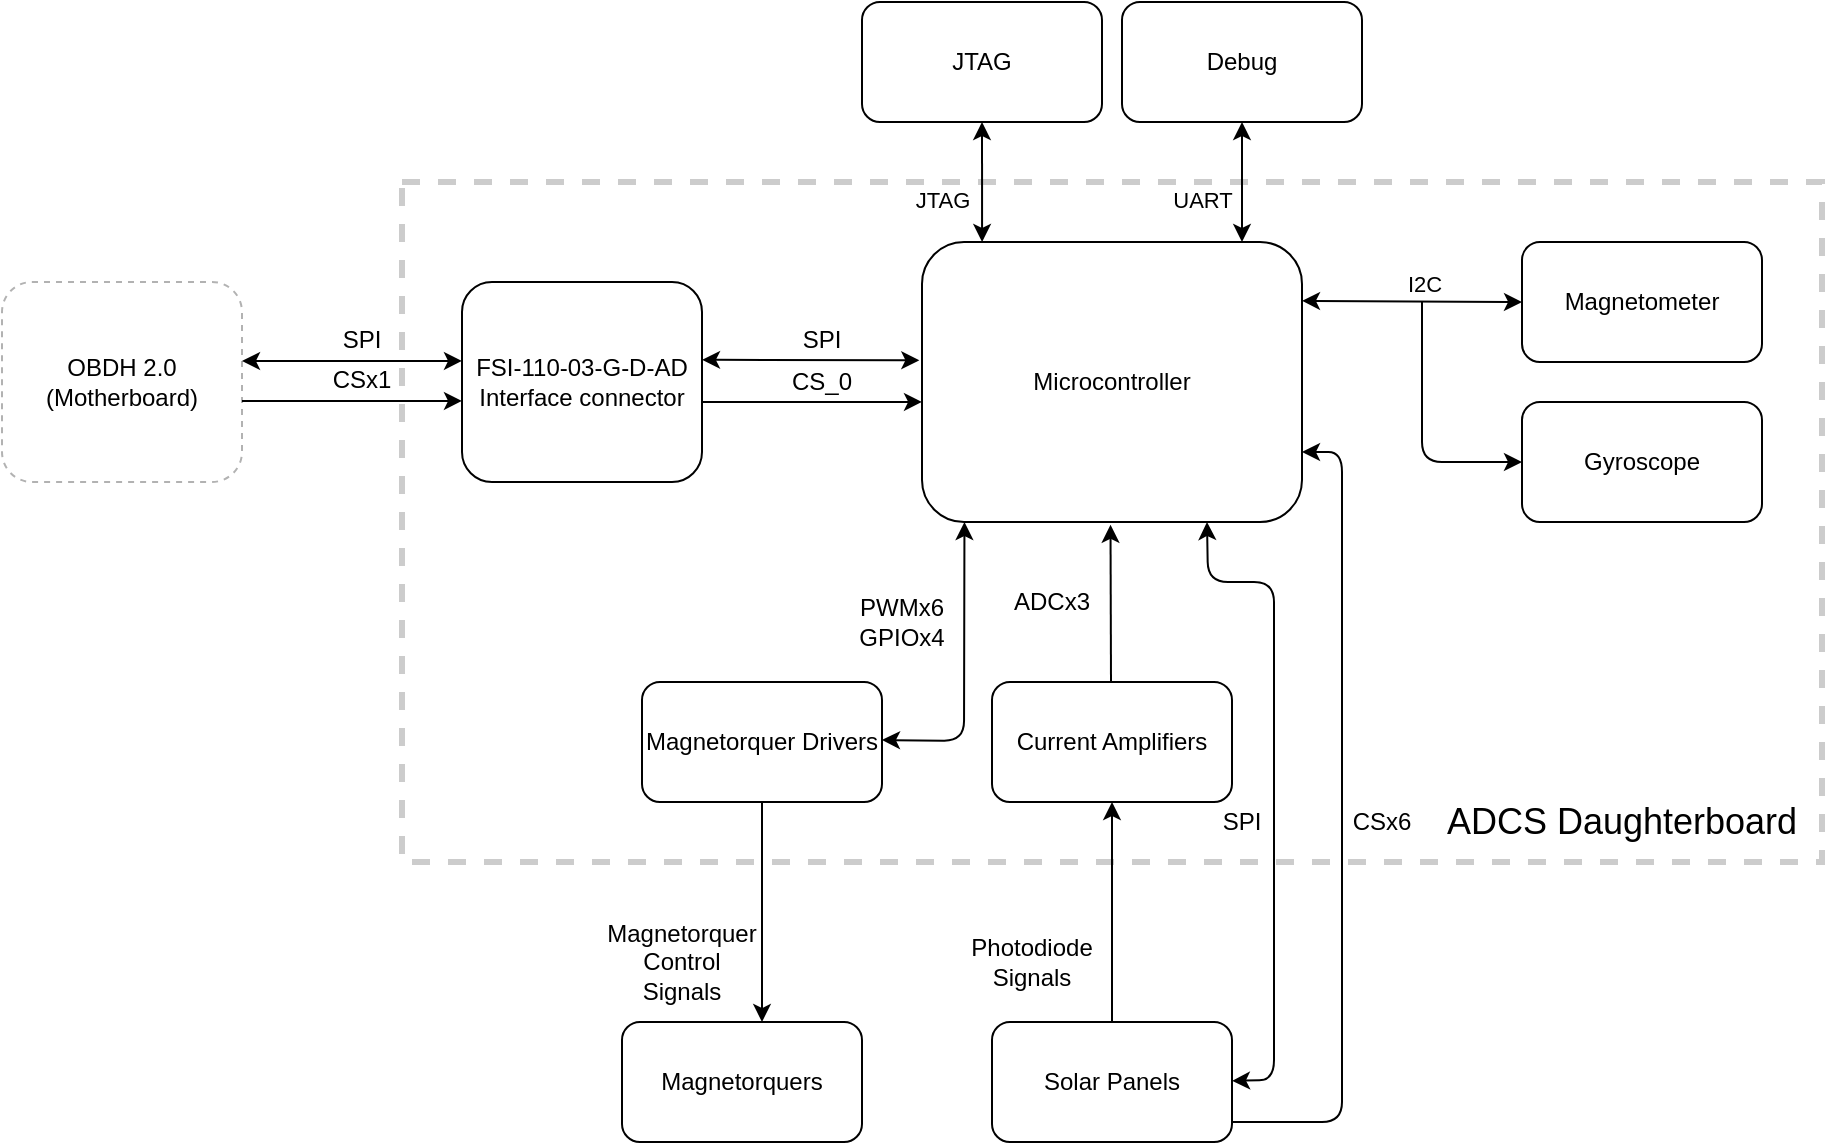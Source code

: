 <mxfile version="13.1.3"><diagram id="W2A83LM4K-BB5gGudg6C" name="Page-1"><mxGraphModel dx="1221" dy="682" grid="1" gridSize="10" guides="1" tooltips="1" connect="1" arrows="1" fold="1" page="1" pageScale="1" pageWidth="1169" pageHeight="1654" math="0" shadow="0"><root><mxCell id="0"/><mxCell id="1" parent="0"/><mxCell id="kL6AuptB_SoQIIypaUyv-1" value="FSI-110-03-G-D-AD&lt;br&gt;Interface connector" style="rounded=1;whiteSpace=wrap;html=1;" vertex="1" parent="1"><mxGeometry x="270" y="560" width="120" height="100" as="geometry"/></mxCell><mxCell id="kL6AuptB_SoQIIypaUyv-2" value="OBDH 2.0&lt;br&gt;(Motherboard)" style="rounded=1;whiteSpace=wrap;html=1;dashed=1;strokeWidth=1;perimeterSpacing=0;opacity=30;fillColor=none;" vertex="1" parent="1"><mxGeometry x="40" y="560" width="120" height="100" as="geometry"/></mxCell><mxCell id="kL6AuptB_SoQIIypaUyv-9" value="CSx1" style="text;html=1;strokeColor=none;fillColor=none;align=center;verticalAlign=middle;whiteSpace=wrap;rounded=0;dashed=1;" vertex="1" parent="1"><mxGeometry x="200" y="599.49" width="40" height="20" as="geometry"/></mxCell><mxCell id="kL6AuptB_SoQIIypaUyv-10" value="" style="endArrow=classic;startArrow=classic;html=1;exitX=1;exitY=0.25;exitDx=0;exitDy=0;entryX=0;entryY=0.25;entryDx=0;entryDy=0;" edge="1" parent="1"><mxGeometry width="50" height="50" relative="1" as="geometry"><mxPoint x="160" y="599.49" as="sourcePoint"/><mxPoint x="270" y="599.49" as="targetPoint"/></mxGeometry></mxCell><mxCell id="kL6AuptB_SoQIIypaUyv-11" value="SPI" style="text;html=1;strokeColor=none;fillColor=none;align=center;verticalAlign=middle;whiteSpace=wrap;rounded=0;dashed=1;" vertex="1" parent="1"><mxGeometry x="200" y="579.49" width="40" height="20" as="geometry"/></mxCell><mxCell id="kL6AuptB_SoQIIypaUyv-12" value="Microcontroller" style="rounded=1;whiteSpace=wrap;html=1;strokeWidth=1;" vertex="1" parent="1"><mxGeometry x="500" y="540" width="190" height="140" as="geometry"/></mxCell><mxCell id="kL6AuptB_SoQIIypaUyv-13" value="" style="endArrow=classic;startArrow=classic;html=1;entryX=-0.007;entryY=0.426;entryDx=0;entryDy=0;entryPerimeter=0;" edge="1" parent="1"><mxGeometry width="50" height="50" relative="1" as="geometry"><mxPoint x="390" y="598.92" as="sourcePoint"/><mxPoint x="498.67" y="599.13" as="targetPoint"/></mxGeometry></mxCell><mxCell id="kL6AuptB_SoQIIypaUyv-14" value="SPI" style="text;html=1;strokeColor=none;fillColor=none;align=center;verticalAlign=middle;whiteSpace=wrap;rounded=0;dashed=1;" vertex="1" parent="1"><mxGeometry x="430" y="579.49" width="40" height="20" as="geometry"/></mxCell><mxCell id="kL6AuptB_SoQIIypaUyv-16" value="CS_0" style="text;html=1;strokeColor=none;fillColor=none;align=center;verticalAlign=middle;whiteSpace=wrap;rounded=0;dashed=1;" vertex="1" parent="1"><mxGeometry x="430" y="600" width="40" height="20" as="geometry"/></mxCell><mxCell id="kL6AuptB_SoQIIypaUyv-21" value="" style="endArrow=classic;html=1;" edge="1" parent="1"><mxGeometry width="50" height="50" relative="1" as="geometry"><mxPoint x="160" y="619.49" as="sourcePoint"/><mxPoint x="270" y="619.49" as="targetPoint"/></mxGeometry></mxCell><mxCell id="kL6AuptB_SoQIIypaUyv-22" value="" style="endArrow=classic;html=1;entryX=0;entryY=0.571;entryDx=0;entryDy=0;entryPerimeter=0;" edge="1" parent="1"><mxGeometry width="50" height="50" relative="1" as="geometry"><mxPoint x="390" y="620" as="sourcePoint"/><mxPoint x="500" y="619.94" as="targetPoint"/></mxGeometry></mxCell><mxCell id="kL6AuptB_SoQIIypaUyv-31" value="" style="endArrow=classic;startArrow=classic;html=1;" edge="1" parent="1"><mxGeometry width="50" height="50" relative="1" as="geometry"><mxPoint x="660" y="540" as="sourcePoint"/><mxPoint x="660" y="480" as="targetPoint"/></mxGeometry></mxCell><mxCell id="kL6AuptB_SoQIIypaUyv-32" value="UART" style="edgeLabel;html=1;align=center;verticalAlign=middle;resizable=0;points=[];" vertex="1" connectable="0" parent="kL6AuptB_SoQIIypaUyv-31"><mxGeometry x="0.509" relative="1" as="geometry"><mxPoint x="-20" y="24.71" as="offset"/></mxGeometry></mxCell><mxCell id="kL6AuptB_SoQIIypaUyv-33" value="" style="endArrow=classic;startArrow=classic;html=1;exitX=0.577;exitY=0;exitDx=0;exitDy=0;exitPerimeter=0;" edge="1" parent="1"><mxGeometry width="50" height="50" relative="1" as="geometry"><mxPoint x="530.05" y="540" as="sourcePoint"/><mxPoint x="530" y="480" as="targetPoint"/></mxGeometry></mxCell><mxCell id="kL6AuptB_SoQIIypaUyv-34" value="JTAG" style="edgeLabel;html=1;align=center;verticalAlign=middle;resizable=0;points=[];" vertex="1" connectable="0" parent="kL6AuptB_SoQIIypaUyv-33"><mxGeometry x="0.509" relative="1" as="geometry"><mxPoint x="-20.01" y="24.71" as="offset"/></mxGeometry></mxCell><mxCell id="kL6AuptB_SoQIIypaUyv-41" value="Magnetometer" style="rounded=1;whiteSpace=wrap;html=1;strokeWidth=1;" vertex="1" parent="1"><mxGeometry x="800" y="540" width="120" height="60" as="geometry"/></mxCell><mxCell id="kL6AuptB_SoQIIypaUyv-42" value="Gyroscope" style="rounded=1;whiteSpace=wrap;html=1;strokeWidth=1;" vertex="1" parent="1"><mxGeometry x="800" y="620" width="120" height="60" as="geometry"/></mxCell><mxCell id="kL6AuptB_SoQIIypaUyv-44" value="" style="endArrow=classic;startArrow=classic;html=1;entryX=0;entryY=0.5;entryDx=0;entryDy=0;" edge="1" parent="1" target="kL6AuptB_SoQIIypaUyv-41"><mxGeometry width="50" height="50" relative="1" as="geometry"><mxPoint x="690" y="569.41" as="sourcePoint"/><mxPoint x="790" y="569.41" as="targetPoint"/></mxGeometry></mxCell><mxCell id="kL6AuptB_SoQIIypaUyv-45" value="" style="endArrow=classic;html=1;entryX=0;entryY=0.5;entryDx=0;entryDy=0;" edge="1" parent="1" target="kL6AuptB_SoQIIypaUyv-42"><mxGeometry width="50" height="50" relative="1" as="geometry"><mxPoint x="750" y="570" as="sourcePoint"/><mxPoint x="770" y="610" as="targetPoint"/><Array as="points"><mxPoint x="750" y="650"/></Array></mxGeometry></mxCell><mxCell id="kL6AuptB_SoQIIypaUyv-46" value="I2C" style="edgeLabel;html=1;align=center;verticalAlign=middle;resizable=0;points=[];" vertex="1" connectable="0" parent="kL6AuptB_SoQIIypaUyv-45"><mxGeometry x="-0.173" y="1" relative="1" as="geometry"><mxPoint y="-63.6" as="offset"/></mxGeometry></mxCell><mxCell id="kL6AuptB_SoQIIypaUyv-61" value="JTAG" style="rounded=1;whiteSpace=wrap;html=1;strokeWidth=1;" vertex="1" parent="1"><mxGeometry x="470" y="420" width="120" height="60" as="geometry"/></mxCell><mxCell id="kL6AuptB_SoQIIypaUyv-62" value="Debug" style="rounded=1;whiteSpace=wrap;html=1;strokeWidth=1;" vertex="1" parent="1"><mxGeometry x="600" y="420" width="120" height="60" as="geometry"/></mxCell><mxCell id="kL6AuptB_SoQIIypaUyv-64" value="Magnetorquer Drivers" style="rounded=1;whiteSpace=wrap;html=1;strokeWidth=1;" vertex="1" parent="1"><mxGeometry x="360" y="760" width="120" height="60" as="geometry"/></mxCell><mxCell id="kL6AuptB_SoQIIypaUyv-65" value="" style="endArrow=classic;startArrow=classic;html=1;entryX=0.217;entryY=1.004;entryDx=0;entryDy=0;entryPerimeter=0;" edge="1" parent="1"><mxGeometry width="50" height="50" relative="1" as="geometry"><mxPoint x="480" y="789" as="sourcePoint"/><mxPoint x="521.23" y="680" as="targetPoint"/><Array as="points"><mxPoint x="521" y="789.44"/></Array></mxGeometry></mxCell><mxCell id="kL6AuptB_SoQIIypaUyv-66" value="PWMx6&lt;br&gt;GPIOx4" style="text;html=1;strokeColor=none;fillColor=none;align=center;verticalAlign=middle;whiteSpace=wrap;rounded=0;" vertex="1" parent="1"><mxGeometry x="470" y="720" width="40" height="20" as="geometry"/></mxCell><mxCell id="kL6AuptB_SoQIIypaUyv-67" value="Current Amplifiers" style="rounded=1;whiteSpace=wrap;html=1;strokeWidth=1;" vertex="1" parent="1"><mxGeometry x="535" y="760" width="120" height="60" as="geometry"/></mxCell><mxCell id="kL6AuptB_SoQIIypaUyv-70" value="" style="endArrow=classic;html=1;entryX=0.575;entryY=1.01;entryDx=0;entryDy=0;entryPerimeter=0;" edge="1" parent="1"><mxGeometry width="50" height="50" relative="1" as="geometry"><mxPoint x="594.5" y="760" as="sourcePoint"/><mxPoint x="594.25" y="681.4" as="targetPoint"/></mxGeometry></mxCell><mxCell id="kL6AuptB_SoQIIypaUyv-71" value="ADCx3" style="text;html=1;strokeColor=none;fillColor=none;align=center;verticalAlign=middle;whiteSpace=wrap;rounded=0;" vertex="1" parent="1"><mxGeometry x="545" y="710" width="40" height="20" as="geometry"/></mxCell><mxCell id="kL6AuptB_SoQIIypaUyv-72" value="" style="endArrow=classic;html=1;exitX=0.5;exitY=1;exitDx=0;exitDy=0;" edge="1" parent="1" source="kL6AuptB_SoQIIypaUyv-64"><mxGeometry width="50" height="50" relative="1" as="geometry"><mxPoint x="419.66" y="850" as="sourcePoint"/><mxPoint x="420" y="930" as="targetPoint"/></mxGeometry></mxCell><mxCell id="kL6AuptB_SoQIIypaUyv-73" value="Magnetorquer Control Signals" style="text;html=1;strokeColor=none;fillColor=none;align=center;verticalAlign=middle;whiteSpace=wrap;rounded=0;" vertex="1" parent="1"><mxGeometry x="360" y="890" width="40" height="20" as="geometry"/></mxCell><mxCell id="kL6AuptB_SoQIIypaUyv-74" value="" style="endArrow=classic;html=1;entryX=0.5;entryY=1;entryDx=0;entryDy=0;" edge="1" parent="1" target="kL6AuptB_SoQIIypaUyv-67"><mxGeometry width="50" height="50" relative="1" as="geometry"><mxPoint x="595" y="930" as="sourcePoint"/><mxPoint x="640" y="880" as="targetPoint"/></mxGeometry></mxCell><mxCell id="kL6AuptB_SoQIIypaUyv-75" value="Photodiode Signals" style="text;html=1;strokeColor=none;fillColor=none;align=center;verticalAlign=middle;whiteSpace=wrap;rounded=0;" vertex="1" parent="1"><mxGeometry x="535" y="890" width="40" height="20" as="geometry"/></mxCell><mxCell id="kL6AuptB_SoQIIypaUyv-77" value="Magnetorquers" style="rounded=1;whiteSpace=wrap;html=1;strokeWidth=1;" vertex="1" parent="1"><mxGeometry x="350" y="930" width="120" height="60" as="geometry"/></mxCell><mxCell id="kL6AuptB_SoQIIypaUyv-78" value="Solar Panels" style="rounded=1;whiteSpace=wrap;html=1;strokeWidth=1;" vertex="1" parent="1"><mxGeometry x="535" y="930" width="120" height="60" as="geometry"/></mxCell><mxCell id="kL6AuptB_SoQIIypaUyv-79" value="" style="endArrow=classic;startArrow=classic;html=1;entryX=0.75;entryY=1;entryDx=0;entryDy=0;" edge="1" parent="1" target="kL6AuptB_SoQIIypaUyv-12"><mxGeometry width="50" height="50" relative="1" as="geometry"><mxPoint x="655" y="959.41" as="sourcePoint"/><mxPoint x="676" y="690" as="targetPoint"/><Array as="points"><mxPoint x="676" y="959"/><mxPoint x="676" y="710"/><mxPoint x="643" y="710"/></Array></mxGeometry></mxCell><mxCell id="kL6AuptB_SoQIIypaUyv-80" value="SPI" style="text;html=1;strokeColor=none;fillColor=none;align=center;verticalAlign=middle;whiteSpace=wrap;rounded=0;dashed=1;" vertex="1" parent="1"><mxGeometry x="640" y="820" width="40" height="20" as="geometry"/></mxCell><mxCell id="kL6AuptB_SoQIIypaUyv-84" value="CSx6" style="text;html=1;strokeColor=none;fillColor=none;align=center;verticalAlign=middle;whiteSpace=wrap;rounded=0;dashed=1;" vertex="1" parent="1"><mxGeometry x="710" y="820" width="40" height="20" as="geometry"/></mxCell><mxCell id="kL6AuptB_SoQIIypaUyv-88" value="" style="endArrow=classic;html=1;entryX=1;entryY=0.75;entryDx=0;entryDy=0;" edge="1" parent="1" target="kL6AuptB_SoQIIypaUyv-12"><mxGeometry width="50" height="50" relative="1" as="geometry"><mxPoint x="655" y="980" as="sourcePoint"/><mxPoint x="710" y="640" as="targetPoint"/><Array as="points"><mxPoint x="710" y="980"/><mxPoint x="710" y="645"/></Array></mxGeometry></mxCell><mxCell id="kL6AuptB_SoQIIypaUyv-90" value="" style="rounded=0;whiteSpace=wrap;html=1;strokeWidth=3;dashed=1;perimeterSpacing=0;fillColor=none;opacity=20;" vertex="1" parent="1"><mxGeometry x="240" y="510" width="710" height="340" as="geometry"/></mxCell><mxCell id="kL6AuptB_SoQIIypaUyv-91" value="&lt;font style=&quot;font-size: 18px&quot;&gt;ADCS Daughterboard&lt;/font&gt;" style="text;html=1;strokeColor=none;fillColor=none;align=center;verticalAlign=middle;whiteSpace=wrap;rounded=0;dashed=1;opacity=30;" vertex="1" parent="1"><mxGeometry x="750" y="820" width="200" height="20" as="geometry"/></mxCell></root></mxGraphModel></diagram></mxfile>